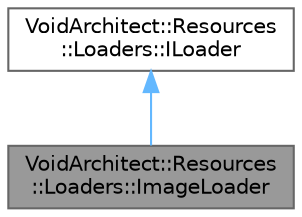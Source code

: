 digraph "VoidArchitect::Resources::Loaders::ImageLoader"
{
 // LATEX_PDF_SIZE
  bgcolor="transparent";
  edge [fontname=Helvetica,fontsize=10,labelfontname=Helvetica,labelfontsize=10];
  node [fontname=Helvetica,fontsize=10,shape=box,height=0.2,width=0.4];
  Node1 [id="Node000001",label="VoidArchitect::Resources\l::Loaders::ImageLoader",height=0.2,width=0.4,color="gray40", fillcolor="grey60", style="filled", fontcolor="black",tooltip=" "];
  Node2 -> Node1 [id="edge2_Node000001_Node000002",dir="back",color="steelblue1",style="solid",tooltip=" "];
  Node2 [id="Node000002",label="VoidArchitect::Resources\l::Loaders::ILoader",height=0.2,width=0.4,color="gray40", fillcolor="white", style="filled",URL="$class_void_architect_1_1_resources_1_1_loaders_1_1_i_loader.html",tooltip=" "];
}
